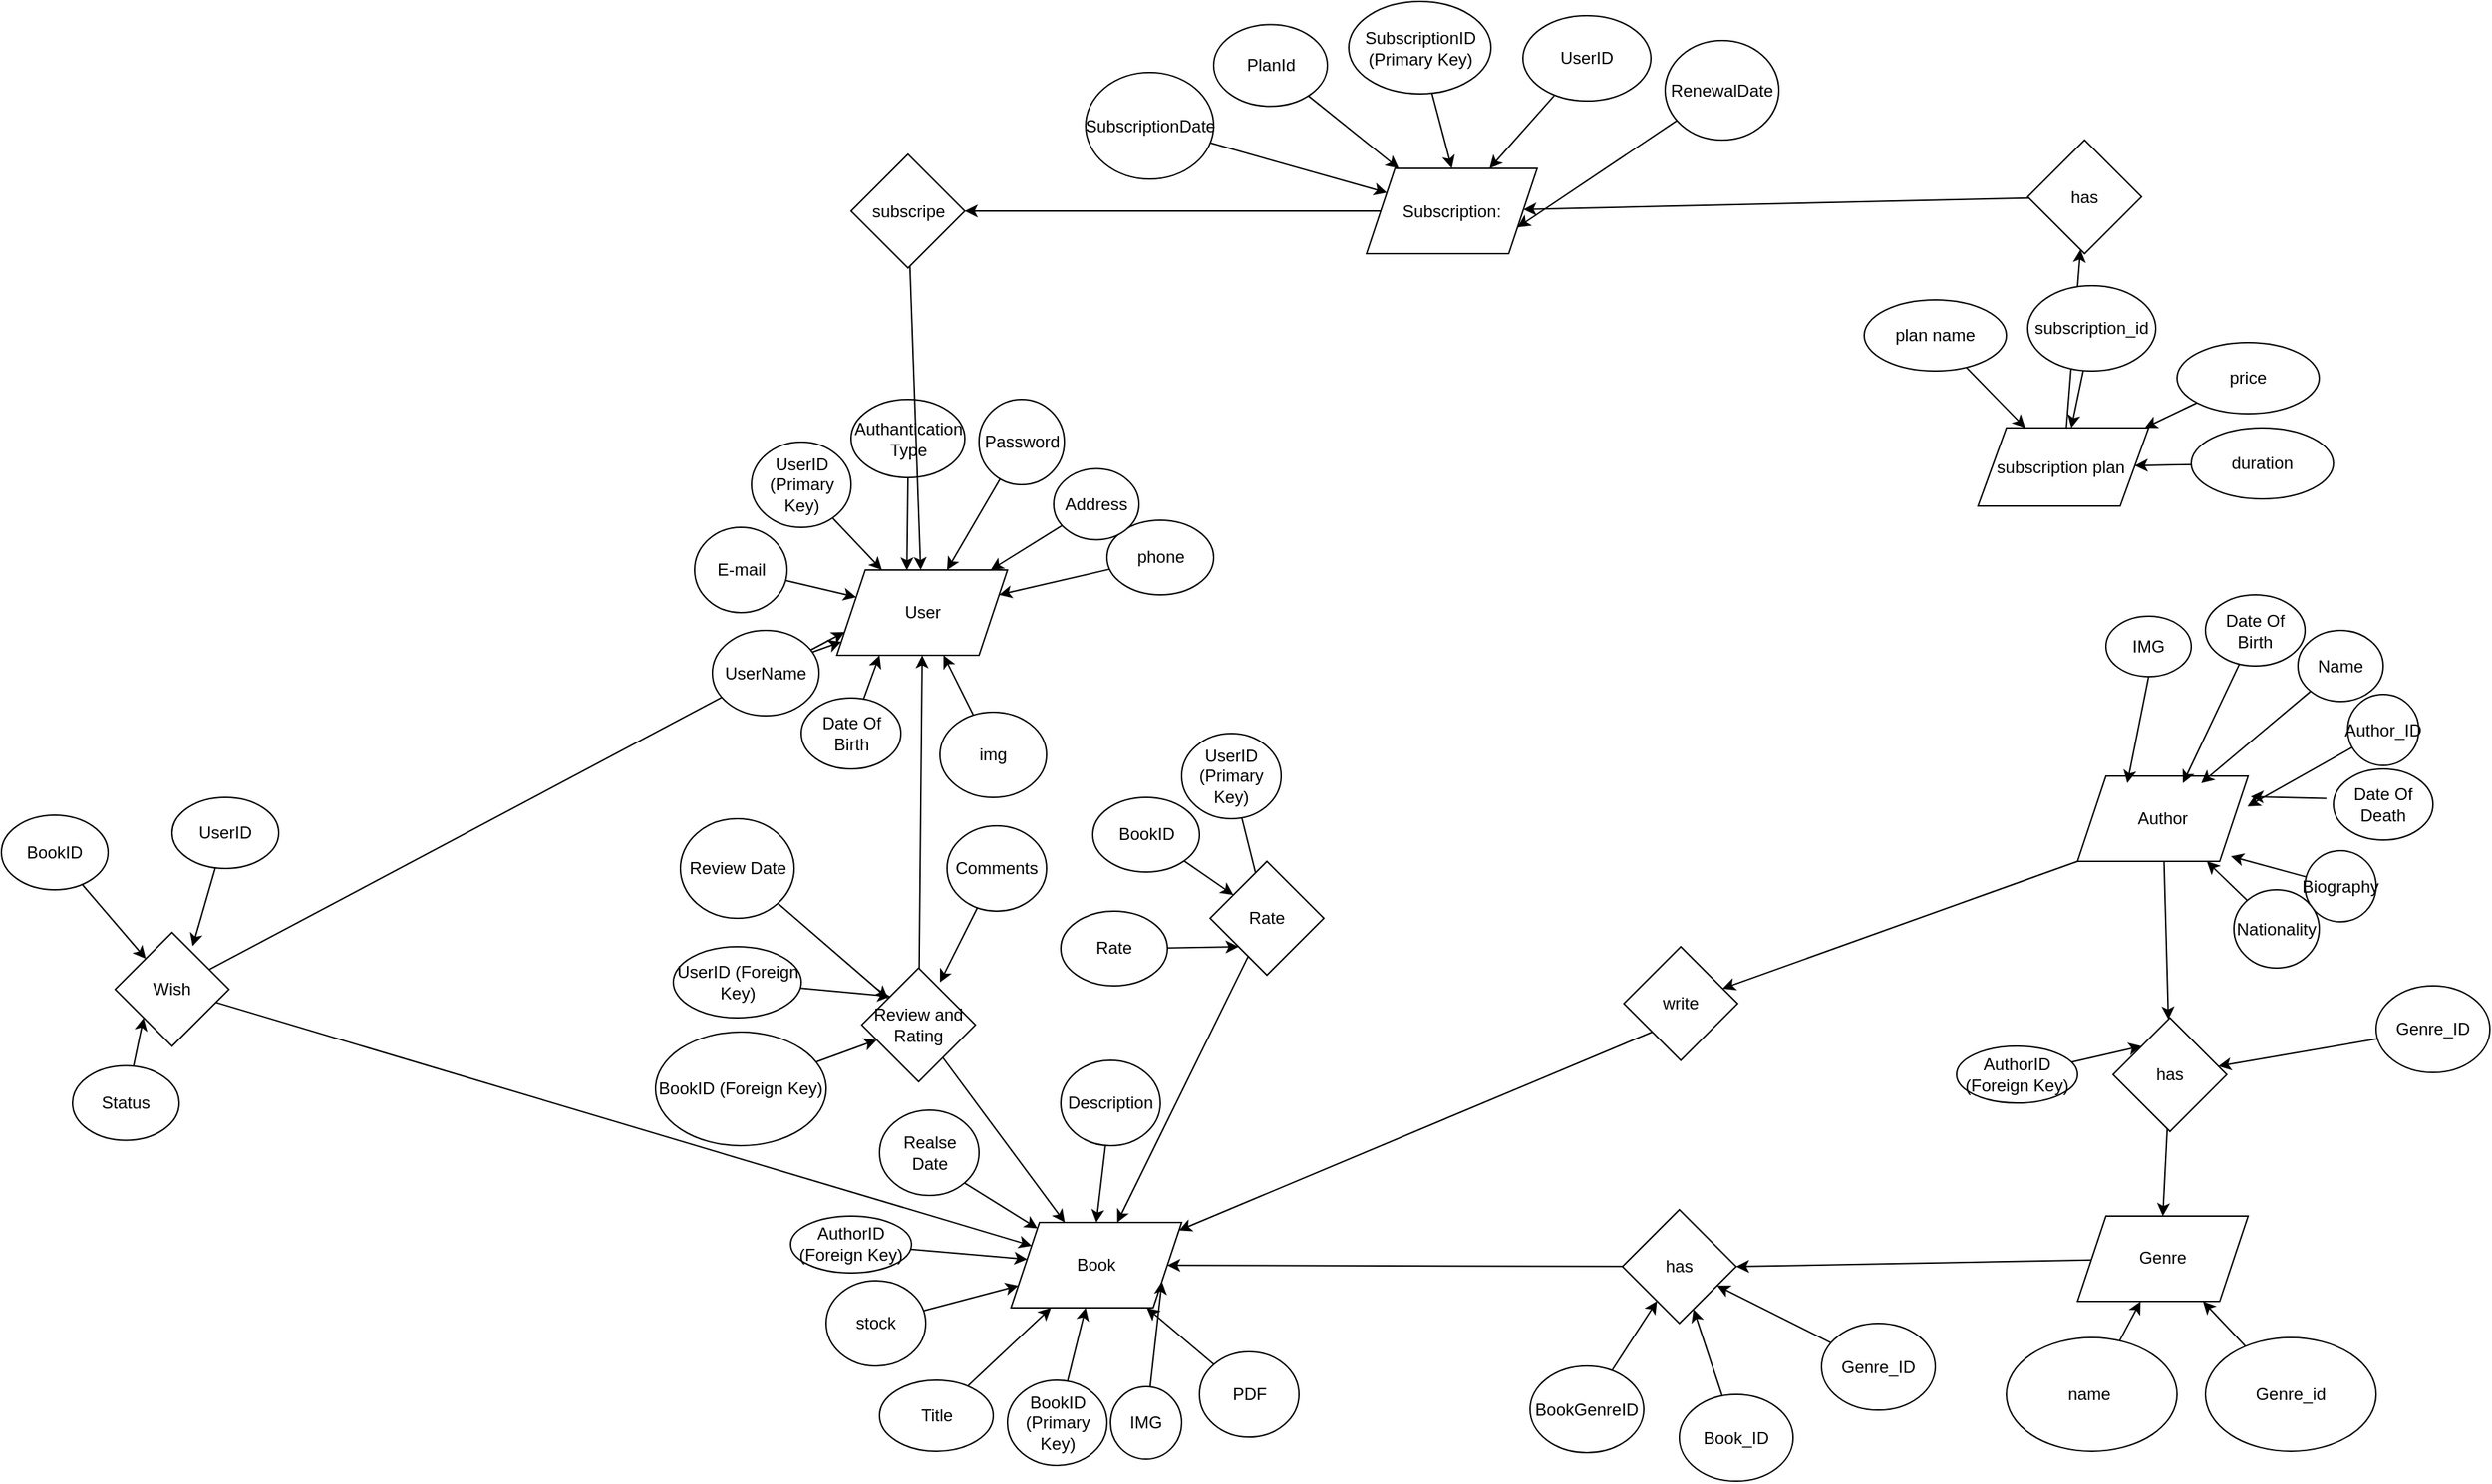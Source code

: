 <mxfile>
    <diagram id="IFI1APhiVugFEgdwHJy0" name="Page-1">
        <mxGraphModel dx="3668" dy="2505" grid="1" gridSize="10" guides="1" tooltips="1" connect="1" arrows="1" fold="1" page="1" pageScale="1" pageWidth="850" pageHeight="1100" math="0" shadow="0">
            <root>
                <mxCell id="0"/>
                <mxCell id="1" parent="0"/>
                <mxCell id="2" value="User" style="shape=parallelogram;perimeter=parallelogramPerimeter;whiteSpace=wrap;html=1;fixedSize=1;" parent="1" vertex="1">
                    <mxGeometry x="177.5" y="80" width="120" height="60" as="geometry"/>
                </mxCell>
                <mxCell id="94" style="edgeStyle=none;html=1;" parent="1" source="3" target="93" edge="1">
                    <mxGeometry relative="1" as="geometry"/>
                </mxCell>
                <mxCell id="204" style="edgeStyle=none;html=1;exitX=0;exitY=1;exitDx=0;exitDy=0;" parent="1" source="3" target="203" edge="1">
                    <mxGeometry relative="1" as="geometry"/>
                </mxCell>
                <mxCell id="3" value="Author" style="shape=parallelogram;perimeter=parallelogramPerimeter;whiteSpace=wrap;html=1;fixedSize=1;" parent="1" vertex="1">
                    <mxGeometry x="1050" y="225" width="120" height="60" as="geometry"/>
                </mxCell>
                <mxCell id="4" value="Book" style="shape=parallelogram;perimeter=parallelogramPerimeter;whiteSpace=wrap;html=1;fixedSize=1;" parent="1" vertex="1">
                    <mxGeometry x="300" y="538.97" width="120" height="60" as="geometry"/>
                </mxCell>
                <mxCell id="19" style="edgeStyle=none;html=1;" parent="1" source="7" target="4" edge="1">
                    <mxGeometry relative="1" as="geometry"/>
                </mxCell>
                <mxCell id="7" value="BookID (Primary Key)" style="ellipse;whiteSpace=wrap;html=1;" parent="1" vertex="1">
                    <mxGeometry x="297.5" y="650" width="70" height="60" as="geometry"/>
                </mxCell>
                <mxCell id="18" style="edgeStyle=none;html=1;" parent="1" source="8" target="4" edge="1">
                    <mxGeometry relative="1" as="geometry"/>
                </mxCell>
                <mxCell id="8" value="Title" style="ellipse;whiteSpace=wrap;html=1;" parent="1" vertex="1">
                    <mxGeometry x="207.5" y="650" width="80" height="50" as="geometry"/>
                </mxCell>
                <mxCell id="130" style="edgeStyle=none;html=1;entryX=1;entryY=0.5;entryDx=0;entryDy=0;fontFamily=Helvetica;fontSize=12;fontColor=default;" parent="1" source="11" target="97" edge="1">
                    <mxGeometry relative="1" as="geometry"/>
                </mxCell>
                <mxCell id="11" value="Genre" style="shape=parallelogram;perimeter=parallelogramPerimeter;whiteSpace=wrap;html=1;fixedSize=1;" parent="1" vertex="1">
                    <mxGeometry x="1050" y="534.48" width="120" height="60" as="geometry"/>
                </mxCell>
                <mxCell id="17" style="edgeStyle=none;html=1;" parent="1" source="12" target="4" edge="1">
                    <mxGeometry relative="1" as="geometry"/>
                </mxCell>
                <mxCell id="12" value="stock" style="ellipse;whiteSpace=wrap;html=1;" parent="1" vertex="1">
                    <mxGeometry x="170.0" y="580" width="70" height="60" as="geometry"/>
                </mxCell>
                <mxCell id="16" style="edgeStyle=none;html=1;" parent="1" source="13" target="2" edge="1">
                    <mxGeometry relative="1" as="geometry"/>
                </mxCell>
                <mxCell id="13" value="UserID (Primary Key)" style="ellipse;whiteSpace=wrap;html=1;" parent="1" vertex="1">
                    <mxGeometry x="117.5" y="-10" width="70" height="60" as="geometry"/>
                </mxCell>
                <mxCell id="15" style="edgeStyle=none;html=1;" parent="1" source="14" target="2" edge="1">
                    <mxGeometry relative="1" as="geometry"/>
                </mxCell>
                <mxCell id="14" value="E-mail" style="ellipse;whiteSpace=wrap;html=1;" parent="1" vertex="1">
                    <mxGeometry x="77.5" y="50" width="65" height="60" as="geometry"/>
                </mxCell>
                <mxCell id="22" style="edgeStyle=none;html=1;exitX=1;exitY=1;exitDx=0;exitDy=0;" parent="1" source="21" target="4" edge="1">
                    <mxGeometry relative="1" as="geometry">
                        <mxPoint x="239.186" y="592.539" as="sourcePoint"/>
                    </mxGeometry>
                </mxCell>
                <mxCell id="21" value="Realse&lt;br&gt;Date" style="ellipse;whiteSpace=wrap;html=1;" parent="1" vertex="1">
                    <mxGeometry x="207.5" y="460" width="70" height="60" as="geometry"/>
                </mxCell>
                <mxCell id="24" style="edgeStyle=none;html=1;" parent="1" source="23" edge="1">
                    <mxGeometry relative="1" as="geometry">
                        <mxPoint x="1137.041" y="230" as="targetPoint"/>
                    </mxGeometry>
                </mxCell>
                <mxCell id="23" value="Name" style="ellipse;whiteSpace=wrap;html=1;" parent="1" vertex="1">
                    <mxGeometry x="1205" y="122.5" width="60" height="50" as="geometry"/>
                </mxCell>
                <mxCell id="26" style="edgeStyle=none;html=1;entryX=1;entryY=0.25;entryDx=0;entryDy=0;" parent="1" source="25" edge="1">
                    <mxGeometry relative="1" as="geometry">
                        <mxPoint x="1169.545" y="246.364" as="targetPoint"/>
                    </mxGeometry>
                </mxCell>
                <mxCell id="25" value="Author_ID" style="ellipse;whiteSpace=wrap;html=1;" parent="1" vertex="1">
                    <mxGeometry x="1240" y="167.5" width="50" height="50" as="geometry"/>
                </mxCell>
                <mxCell id="33" style="edgeStyle=none;html=1;" parent="1" source="27" target="11" edge="1">
                    <mxGeometry relative="1" as="geometry"/>
                </mxCell>
                <mxCell id="27" value="name&amp;nbsp;" style="ellipse;whiteSpace=wrap;html=1;" parent="1" vertex="1">
                    <mxGeometry x="1000" y="620" width="120" height="80" as="geometry"/>
                </mxCell>
                <mxCell id="31" style="edgeStyle=none;html=1;" parent="1" source="29" target="11" edge="1">
                    <mxGeometry relative="1" as="geometry"/>
                </mxCell>
                <mxCell id="29" value="Genre_id" style="ellipse;whiteSpace=wrap;html=1;" parent="1" vertex="1">
                    <mxGeometry x="1140" y="620" width="120" height="80" as="geometry"/>
                </mxCell>
                <mxCell id="120" style="edgeStyle=none;html=1;" parent="1" source="34" target="4" edge="1">
                    <mxGeometry relative="1" as="geometry"/>
                </mxCell>
                <mxCell id="34" value="AuthorID (Foreign Key)" style="ellipse;whiteSpace=wrap;html=1;" parent="1" vertex="1">
                    <mxGeometry x="145" y="534.48" width="85" height="40" as="geometry"/>
                </mxCell>
                <mxCell id="38" style="edgeStyle=none;html=1;" parent="1" source="37" target="2" edge="1">
                    <mxGeometry relative="1" as="geometry">
                        <mxPoint x="286.522" y="14.231" as="sourcePoint"/>
                    </mxGeometry>
                </mxCell>
                <mxCell id="37" value="Password" style="ellipse;whiteSpace=wrap;html=1;" parent="1" vertex="1">
                    <mxGeometry x="277.5" y="-40" width="60" height="60" as="geometry"/>
                </mxCell>
                <mxCell id="44" style="edgeStyle=none;html=1;entryX=0.41;entryY=0.004;entryDx=0;entryDy=0;entryPerimeter=0;" parent="1" target="2" edge="1">
                    <mxGeometry relative="1" as="geometry">
                        <mxPoint x="227.5" y="15.0" as="sourcePoint"/>
                    </mxGeometry>
                </mxCell>
                <mxCell id="41" value="Authantication Type" style="ellipse;whiteSpace=wrap;html=1;" parent="1" vertex="1">
                    <mxGeometry x="187.5" y="-40" width="80" height="55" as="geometry"/>
                </mxCell>
                <mxCell id="57" style="edgeStyle=none;html=1;entryX=0;entryY=0;entryDx=0;entryDy=0;" parent="1" source="49" target="54" edge="1">
                    <mxGeometry relative="1" as="geometry"/>
                </mxCell>
                <mxCell id="49" value="UserID (Foreign Key)" style="ellipse;whiteSpace=wrap;html=1;" parent="1" vertex="1">
                    <mxGeometry x="62.5" y="345" width="90" height="50" as="geometry"/>
                </mxCell>
                <mxCell id="58" style="edgeStyle=none;html=1;" parent="1" source="51" target="54" edge="1">
                    <mxGeometry relative="1" as="geometry"/>
                </mxCell>
                <mxCell id="51" value="BookID (Foreign Key)" style="ellipse;whiteSpace=wrap;html=1;" parent="1" vertex="1">
                    <mxGeometry x="50" y="405" width="120" height="80" as="geometry"/>
                </mxCell>
                <mxCell id="75" style="edgeStyle=none;html=1;" parent="1" source="54" target="4" edge="1">
                    <mxGeometry relative="1" as="geometry"/>
                </mxCell>
                <mxCell id="76" style="edgeStyle=none;html=1;entryX=0.5;entryY=1;entryDx=0;entryDy=0;" parent="1" source="54" target="2" edge="1">
                    <mxGeometry relative="1" as="geometry"/>
                </mxCell>
                <mxCell id="54" value="Review and Rating" style="rhombus;whiteSpace=wrap;html=1;" parent="1" vertex="1">
                    <mxGeometry x="195" y="360" width="80" height="80" as="geometry"/>
                </mxCell>
                <mxCell id="56" style="edgeStyle=none;html=1;" parent="1" source="55" target="54" edge="1">
                    <mxGeometry relative="1" as="geometry"/>
                </mxCell>
                <mxCell id="55" value="Review Date" style="ellipse;whiteSpace=wrap;html=1;" parent="1" vertex="1">
                    <mxGeometry x="67.5" y="255" width="80" height="70" as="geometry"/>
                </mxCell>
                <mxCell id="128" style="edgeStyle=none;html=1;entryX=0.5;entryY=0;entryDx=0;entryDy=0;fontFamily=Helvetica;fontSize=12;fontColor=default;" parent="1" source="67" target="4" edge="1">
                    <mxGeometry relative="1" as="geometry"/>
                </mxCell>
                <mxCell id="67" value="Description" style="ellipse;whiteSpace=wrap;html=1;" parent="1" vertex="1">
                    <mxGeometry x="335" y="425" width="70" height="60" as="geometry"/>
                </mxCell>
                <mxCell id="72" style="edgeStyle=none;html=1;entryX=1;entryY=1;entryDx=0;entryDy=0;" parent="1" source="71" edge="1">
                    <mxGeometry relative="1" as="geometry">
                        <mxPoint x="1157.857" y="281.429" as="targetPoint"/>
                    </mxGeometry>
                </mxCell>
                <mxCell id="71" value="Biography" style="ellipse;whiteSpace=wrap;html=1;" parent="1" vertex="1">
                    <mxGeometry x="1210" y="277.5" width="50" height="50" as="geometry"/>
                </mxCell>
                <mxCell id="84" style="edgeStyle=none;html=1;" parent="1" edge="1">
                    <mxGeometry relative="1" as="geometry">
                        <mxPoint x="1171.842" y="239.474" as="targetPoint"/>
                        <mxPoint x="1225.006" y="240.713" as="sourcePoint"/>
                    </mxGeometry>
                </mxCell>
                <mxCell id="88" style="edgeStyle=none;html=1;entryX=0.25;entryY=0;entryDx=0;entryDy=0;exitX=0.5;exitY=1;exitDx=0;exitDy=0;" parent="1" source="87" edge="1">
                    <mxGeometry relative="1" as="geometry">
                        <mxPoint x="1100" y="127.5" as="sourcePoint"/>
                        <mxPoint x="1085" y="230" as="targetPoint"/>
                    </mxGeometry>
                </mxCell>
                <mxCell id="87" value="IMG" style="ellipse;whiteSpace=wrap;html=1;" parent="1" vertex="1">
                    <mxGeometry x="1070" y="112.5" width="60" height="42.5" as="geometry"/>
                </mxCell>
                <mxCell id="129" style="edgeStyle=none;html=1;entryX=1;entryY=0.75;entryDx=0;entryDy=0;fontFamily=Helvetica;fontSize=12;fontColor=default;" parent="1" source="89" target="4" edge="1">
                    <mxGeometry relative="1" as="geometry"/>
                </mxCell>
                <mxCell id="89" value="IMG" style="ellipse;whiteSpace=wrap;html=1;" parent="1" vertex="1">
                    <mxGeometry x="370" y="654.49" width="50" height="51.03" as="geometry"/>
                </mxCell>
                <mxCell id="95" style="edgeStyle=none;html=1;entryX=0.5;entryY=0;entryDx=0;entryDy=0;" parent="1" source="93" target="11" edge="1">
                    <mxGeometry relative="1" as="geometry"/>
                </mxCell>
                <mxCell id="93" value="has" style="rhombus;whiteSpace=wrap;html=1;" parent="1" vertex="1">
                    <mxGeometry x="1075" y="395" width="80" height="80" as="geometry"/>
                </mxCell>
                <mxCell id="98" style="edgeStyle=none;html=1;" parent="1" source="97" target="4" edge="1">
                    <mxGeometry relative="1" as="geometry">
                        <Array as="points"/>
                    </mxGeometry>
                </mxCell>
                <mxCell id="97" value="has" style="rhombus;whiteSpace=wrap;html=1;" parent="1" vertex="1">
                    <mxGeometry x="730" y="530" width="80" height="80" as="geometry"/>
                </mxCell>
                <mxCell id="103" style="edgeStyle=none;html=1;" parent="1" target="2" edge="1">
                    <mxGeometry relative="1" as="geometry">
                        <mxPoint x="158.281" y="138.528" as="sourcePoint"/>
                    </mxGeometry>
                </mxCell>
                <mxCell id="105" style="edgeStyle=none;html=1;" parent="1" source="104" target="2" edge="1">
                    <mxGeometry relative="1" as="geometry"/>
                </mxCell>
                <mxCell id="104" value="img" style="ellipse;whiteSpace=wrap;html=1;" parent="1" vertex="1">
                    <mxGeometry x="250" y="180" width="75" height="60" as="geometry"/>
                </mxCell>
                <mxCell id="181" style="edgeStyle=none;html=1;" parent="1" source="106" target="2" edge="1">
                    <mxGeometry relative="1" as="geometry"/>
                </mxCell>
                <mxCell id="106" value="phone" style="ellipse;whiteSpace=wrap;html=1;" parent="1" vertex="1">
                    <mxGeometry x="367.5" y="45" width="75" height="52.5" as="geometry"/>
                </mxCell>
                <mxCell id="109" style="edgeStyle=none;html=1;" parent="1" source="108" target="2" edge="1">
                    <mxGeometry relative="1" as="geometry"/>
                </mxCell>
                <mxCell id="108" value="Address" style="ellipse;whiteSpace=wrap;html=1;" parent="1" vertex="1">
                    <mxGeometry x="330" y="8.75" width="60" height="50" as="geometry"/>
                </mxCell>
                <mxCell id="111" style="edgeStyle=none;html=1;" parent="1" source="110" edge="1">
                    <mxGeometry relative="1" as="geometry">
                        <mxPoint x="1124.153" y="230" as="targetPoint"/>
                    </mxGeometry>
                </mxCell>
                <mxCell id="110" value="Date Of Birth" style="ellipse;whiteSpace=wrap;html=1;" parent="1" vertex="1">
                    <mxGeometry x="1140" y="97.5" width="70" height="50" as="geometry"/>
                </mxCell>
                <mxCell id="113" style="edgeStyle=none;html=1;entryX=0.25;entryY=1;entryDx=0;entryDy=0;" parent="1" source="112" target="2" edge="1">
                    <mxGeometry relative="1" as="geometry"/>
                </mxCell>
                <mxCell id="112" value="Date Of Birth" style="ellipse;whiteSpace=wrap;html=1;" parent="1" vertex="1">
                    <mxGeometry x="152.5" y="170" width="70" height="50" as="geometry"/>
                </mxCell>
                <mxCell id="141" style="edgeStyle=none;html=1;fontFamily=Helvetica;fontSize=12;fontColor=default;" parent="1" source="140" target="2" edge="1">
                    <mxGeometry relative="1" as="geometry"/>
                </mxCell>
                <mxCell id="140" value="subscripe" style="rhombus;whiteSpace=wrap;html=1;strokeColor=default;fontFamily=Helvetica;fontSize=12;fontColor=default;fillColor=default;" parent="1" vertex="1">
                    <mxGeometry x="187.5" y="-212.5" width="80" height="80" as="geometry"/>
                </mxCell>
                <mxCell id="144" style="edgeStyle=none;html=1;fontFamily=Helvetica;fontSize=12;fontColor=default;" parent="1" source="143" target="140" edge="1">
                    <mxGeometry relative="1" as="geometry"/>
                </mxCell>
                <mxCell id="143" value="Subscription:" style="shape=parallelogram;perimeter=parallelogramPerimeter;whiteSpace=wrap;html=1;fixedSize=1;strokeColor=default;fontFamily=Helvetica;fontSize=12;fontColor=default;fillColor=default;" parent="1" vertex="1">
                    <mxGeometry x="550" y="-202.5" width="120" height="60" as="geometry"/>
                </mxCell>
                <mxCell id="146" style="edgeStyle=none;html=1;entryX=0.5;entryY=0;entryDx=0;entryDy=0;fontFamily=Helvetica;fontSize=12;fontColor=default;" parent="1" source="145" target="143" edge="1">
                    <mxGeometry relative="1" as="geometry"/>
                </mxCell>
                <mxCell id="145" value="SubscriptionID (Primary Key)" style="ellipse;whiteSpace=wrap;html=1;strokeColor=default;fontFamily=Helvetica;fontSize=12;fontColor=default;fillColor=default;" parent="1" vertex="1">
                    <mxGeometry x="537.5" y="-320" width="100" height="65" as="geometry"/>
                </mxCell>
                <mxCell id="152" style="edgeStyle=none;html=1;fontFamily=Helvetica;fontSize=12;fontColor=default;" parent="1" source="151" target="143" edge="1">
                    <mxGeometry relative="1" as="geometry"/>
                </mxCell>
                <mxCell id="151" value="SubscriptionDate" style="ellipse;whiteSpace=wrap;html=1;strokeColor=default;fontFamily=Helvetica;fontSize=12;fontColor=default;fillColor=default;" parent="1" vertex="1">
                    <mxGeometry x="352.5" y="-270" width="90" height="75" as="geometry"/>
                </mxCell>
                <mxCell id="180" style="edgeStyle=none;html=1;entryX=1;entryY=0.75;entryDx=0;entryDy=0;" parent="1" source="155" target="143" edge="1">
                    <mxGeometry relative="1" as="geometry"/>
                </mxCell>
                <mxCell id="155" value="RenewalDate" style="ellipse;whiteSpace=wrap;html=1;strokeColor=default;fontFamily=Helvetica;fontSize=12;fontColor=default;fillColor=default;" parent="1" vertex="1">
                    <mxGeometry x="760" y="-292.5" width="80" height="70" as="geometry"/>
                </mxCell>
                <mxCell id="179" style="edgeStyle=none;html=1;" parent="1" source="159" target="143" edge="1">
                    <mxGeometry relative="1" as="geometry"/>
                </mxCell>
                <mxCell id="159" value="UserID" style="ellipse;whiteSpace=wrap;html=1;strokeColor=default;fontFamily=Helvetica;fontSize=12;fontColor=default;fillColor=default;" parent="1" vertex="1">
                    <mxGeometry x="660" y="-310" width="90" height="60" as="geometry"/>
                </mxCell>
                <mxCell id="185" style="edgeStyle=none;html=1;entryX=0.688;entryY=0.125;entryDx=0;entryDy=0;entryPerimeter=0;" parent="1" source="184" target="54" edge="1">
                    <mxGeometry relative="1" as="geometry"/>
                </mxCell>
                <mxCell id="184" value="Comments" style="ellipse;whiteSpace=wrap;html=1;" parent="1" vertex="1">
                    <mxGeometry x="255" y="260" width="70" height="60" as="geometry"/>
                </mxCell>
                <mxCell id="205" style="edgeStyle=none;html=1;exitX=0;exitY=1;exitDx=0;exitDy=0;" parent="1" source="203" target="4" edge="1">
                    <mxGeometry relative="1" as="geometry"/>
                </mxCell>
                <mxCell id="203" value="write" style="rhombus;whiteSpace=wrap;html=1;" parent="1" vertex="1">
                    <mxGeometry x="731" y="345" width="80" height="80" as="geometry"/>
                </mxCell>
                <mxCell id="218" style="edgeStyle=none;html=1;" parent="1" source="208" target="219" edge="1">
                    <mxGeometry relative="1" as="geometry">
                        <mxPoint x="910" y="30" as="targetPoint"/>
                    </mxGeometry>
                </mxCell>
                <mxCell id="208" value="subscription plan&amp;nbsp;" style="shape=parallelogram;perimeter=parallelogramPerimeter;whiteSpace=wrap;html=1;fixedSize=1;" parent="1" vertex="1">
                    <mxGeometry x="980" y="-20" width="120" height="55" as="geometry"/>
                </mxCell>
                <mxCell id="215" style="edgeStyle=none;html=1;" parent="1" source="209" target="208" edge="1">
                    <mxGeometry relative="1" as="geometry"/>
                </mxCell>
                <mxCell id="209" value="subscription_id" style="ellipse;whiteSpace=wrap;html=1;" parent="1" vertex="1">
                    <mxGeometry x="1015" y="-120" width="90" height="60" as="geometry"/>
                </mxCell>
                <mxCell id="216" style="edgeStyle=none;html=1;" parent="1" source="210" target="208" edge="1">
                    <mxGeometry relative="1" as="geometry"/>
                </mxCell>
                <mxCell id="210" value="price" style="ellipse;whiteSpace=wrap;html=1;" parent="1" vertex="1">
                    <mxGeometry x="1120" y="-80" width="100" height="50" as="geometry"/>
                </mxCell>
                <mxCell id="217" style="edgeStyle=none;html=1;" parent="1" source="211" target="208" edge="1">
                    <mxGeometry relative="1" as="geometry"/>
                </mxCell>
                <mxCell id="211" value="duration" style="ellipse;whiteSpace=wrap;html=1;" parent="1" vertex="1">
                    <mxGeometry x="1130" y="-20" width="100" height="50" as="geometry"/>
                </mxCell>
                <mxCell id="214" style="edgeStyle=none;html=1;" parent="1" source="212" target="208" edge="1">
                    <mxGeometry relative="1" as="geometry"/>
                </mxCell>
                <mxCell id="212" value="plan name" style="ellipse;whiteSpace=wrap;html=1;" parent="1" vertex="1">
                    <mxGeometry x="900" y="-110" width="100" height="50" as="geometry"/>
                </mxCell>
                <mxCell id="220" style="edgeStyle=none;html=1;" parent="1" source="219" target="143" edge="1">
                    <mxGeometry relative="1" as="geometry"/>
                </mxCell>
                <mxCell id="219" value="has" style="rhombus;whiteSpace=wrap;html=1;" parent="1" vertex="1">
                    <mxGeometry x="1015" y="-222.5" width="80" height="80" as="geometry"/>
                </mxCell>
                <mxCell id="222" style="edgeStyle=none;html=1;" parent="1" source="221" target="143" edge="1">
                    <mxGeometry relative="1" as="geometry"/>
                </mxCell>
                <mxCell id="221" value="PlanId" style="ellipse;whiteSpace=wrap;html=1;" parent="1" vertex="1">
                    <mxGeometry x="442.5" y="-303.75" width="80" height="57.5" as="geometry"/>
                </mxCell>
                <mxCell id="270" style="edgeStyle=none;html=1;entryX=0;entryY=0.75;entryDx=0;entryDy=0;" parent="1" source="228" target="2" edge="1">
                    <mxGeometry relative="1" as="geometry"/>
                </mxCell>
                <mxCell id="273" style="edgeStyle=none;html=1;" parent="1" source="228" target="4" edge="1">
                    <mxGeometry relative="1" as="geometry"/>
                </mxCell>
                <mxCell id="228" value="Wish" style="rhombus;whiteSpace=wrap;html=1;" parent="1" vertex="1">
                    <mxGeometry x="-330" y="335" width="80" height="80" as="geometry"/>
                </mxCell>
                <mxCell id="232" style="edgeStyle=none;html=1;" parent="1" source="231" target="228" edge="1">
                    <mxGeometry relative="1" as="geometry"/>
                </mxCell>
                <mxCell id="231" value="BookID" style="ellipse;whiteSpace=wrap;html=1;" parent="1" vertex="1">
                    <mxGeometry x="-410" y="252.5" width="75" height="52.5" as="geometry"/>
                </mxCell>
                <mxCell id="234" style="edgeStyle=none;html=1;entryX=0.681;entryY=0.121;entryDx=0;entryDy=0;entryPerimeter=0;" parent="1" source="233" target="228" edge="1">
                    <mxGeometry relative="1" as="geometry"/>
                </mxCell>
                <mxCell id="233" value="UserID" style="ellipse;whiteSpace=wrap;html=1;" parent="1" vertex="1">
                    <mxGeometry x="-290" y="240" width="75" height="50" as="geometry"/>
                </mxCell>
                <mxCell id="238" style="edgeStyle=none;html=1;" parent="1" source="237" target="97" edge="1">
                    <mxGeometry relative="1" as="geometry"/>
                </mxCell>
                <mxCell id="237" value="Genre_ID" style="ellipse;whiteSpace=wrap;html=1;strokeColor=default;fontFamily=Helvetica;fontSize=12;fontColor=default;fillColor=default;" parent="1" vertex="1">
                    <mxGeometry x="870" y="610" width="80" height="61.03" as="geometry"/>
                </mxCell>
                <mxCell id="240" style="edgeStyle=none;html=1;" parent="1" source="239" target="97" edge="1">
                    <mxGeometry relative="1" as="geometry"/>
                </mxCell>
                <mxCell id="239" value="Book_ID" style="ellipse;whiteSpace=wrap;html=1;strokeColor=default;fontFamily=Helvetica;fontSize=12;fontColor=default;fillColor=default;" parent="1" vertex="1">
                    <mxGeometry x="770" y="660" width="80" height="61.03" as="geometry"/>
                </mxCell>
                <mxCell id="242" style="edgeStyle=none;html=1;" parent="1" source="241" target="93" edge="1">
                    <mxGeometry relative="1" as="geometry"/>
                </mxCell>
                <mxCell id="241" value="Genre_ID" style="ellipse;whiteSpace=wrap;html=1;strokeColor=default;fontFamily=Helvetica;fontSize=12;fontColor=default;fillColor=default;" parent="1" vertex="1">
                    <mxGeometry x="1260" y="372.5" width="80" height="61.03" as="geometry"/>
                </mxCell>
                <mxCell id="244" style="edgeStyle=none;html=1;entryX=0;entryY=0;entryDx=0;entryDy=0;" parent="1" source="243" target="93" edge="1">
                    <mxGeometry relative="1" as="geometry"/>
                </mxCell>
                <mxCell id="243" value="AuthorID (Foreign Key)" style="ellipse;whiteSpace=wrap;html=1;" parent="1" vertex="1">
                    <mxGeometry x="965" y="415" width="85" height="40" as="geometry"/>
                </mxCell>
                <mxCell id="245" value="Date Of Death" style="ellipse;whiteSpace=wrap;html=1;" parent="1" vertex="1">
                    <mxGeometry x="1230" y="220" width="70" height="50" as="geometry"/>
                </mxCell>
                <mxCell id="247" style="edgeStyle=none;html=1;" parent="1" source="246" target="3" edge="1">
                    <mxGeometry relative="1" as="geometry"/>
                </mxCell>
                <mxCell id="246" value="Nationality" style="ellipse;whiteSpace=wrap;html=1;" parent="1" vertex="1">
                    <mxGeometry x="1160" y="305" width="60" height="55" as="geometry"/>
                </mxCell>
                <mxCell id="250" style="edgeStyle=none;html=1;" parent="1" source="249" target="97" edge="1">
                    <mxGeometry relative="1" as="geometry"/>
                </mxCell>
                <mxCell id="249" value="BookGenreID" style="ellipse;whiteSpace=wrap;html=1;strokeColor=default;fontFamily=Helvetica;fontSize=12;fontColor=default;fillColor=default;" parent="1" vertex="1">
                    <mxGeometry x="665" y="640" width="80" height="61.03" as="geometry"/>
                </mxCell>
                <mxCell id="251" value="UserName" style="ellipse;whiteSpace=wrap;html=1;" parent="1" vertex="1">
                    <mxGeometry x="90" y="122.5" width="75" height="60" as="geometry"/>
                </mxCell>
                <mxCell id="254" style="edgeStyle=none;html=1;" parent="1" source="252" target="4" edge="1">
                    <mxGeometry relative="1" as="geometry"/>
                </mxCell>
                <mxCell id="252" value="Rate" style="rhombus;whiteSpace=wrap;html=1;" parent="1" vertex="1">
                    <mxGeometry x="440" y="285" width="80" height="80" as="geometry"/>
                </mxCell>
                <mxCell id="257" style="edgeStyle=none;html=1;" parent="1" source="256" target="252" edge="1">
                    <mxGeometry relative="1" as="geometry"/>
                </mxCell>
                <mxCell id="256" value="BookID" style="ellipse;whiteSpace=wrap;html=1;" parent="1" vertex="1">
                    <mxGeometry x="357.5" y="240" width="75" height="52.5" as="geometry"/>
                </mxCell>
                <mxCell id="259" value="" style="edgeStyle=none;html=1;endArrow=none;" parent="1" source="252" target="258" edge="1">
                    <mxGeometry relative="1" as="geometry">
                        <mxPoint x="458.798" y="306.202" as="sourcePoint"/>
                        <mxPoint x="271.337" y="140" as="targetPoint"/>
                    </mxGeometry>
                </mxCell>
                <mxCell id="258" value="UserID (Primary Key)" style="ellipse;whiteSpace=wrap;html=1;" parent="1" vertex="1">
                    <mxGeometry x="420" y="195" width="70" height="60" as="geometry"/>
                </mxCell>
                <mxCell id="265" style="edgeStyle=none;html=1;entryX=0;entryY=1;entryDx=0;entryDy=0;" parent="1" source="263" target="252" edge="1">
                    <mxGeometry relative="1" as="geometry"/>
                </mxCell>
                <mxCell id="263" value="Rate" style="ellipse;whiteSpace=wrap;html=1;" parent="1" vertex="1">
                    <mxGeometry x="335" y="320" width="75" height="52.5" as="geometry"/>
                </mxCell>
                <mxCell id="272" style="edgeStyle=none;html=1;entryX=0;entryY=1;entryDx=0;entryDy=0;" parent="1" source="271" target="228" edge="1">
                    <mxGeometry relative="1" as="geometry"/>
                </mxCell>
                <mxCell id="271" value="Status" style="ellipse;whiteSpace=wrap;html=1;" parent="1" vertex="1">
                    <mxGeometry x="-360" y="428.75" width="75" height="52.5" as="geometry"/>
                </mxCell>
                <mxCell id="278" style="edgeStyle=none;html=1;" parent="1" source="277" target="4" edge="1">
                    <mxGeometry relative="1" as="geometry"/>
                </mxCell>
                <mxCell id="277" value="PDF" style="ellipse;whiteSpace=wrap;html=1;" parent="1" vertex="1">
                    <mxGeometry x="432.5" y="630" width="70" height="60" as="geometry"/>
                </mxCell>
            </root>
        </mxGraphModel>
    </diagram>
</mxfile>